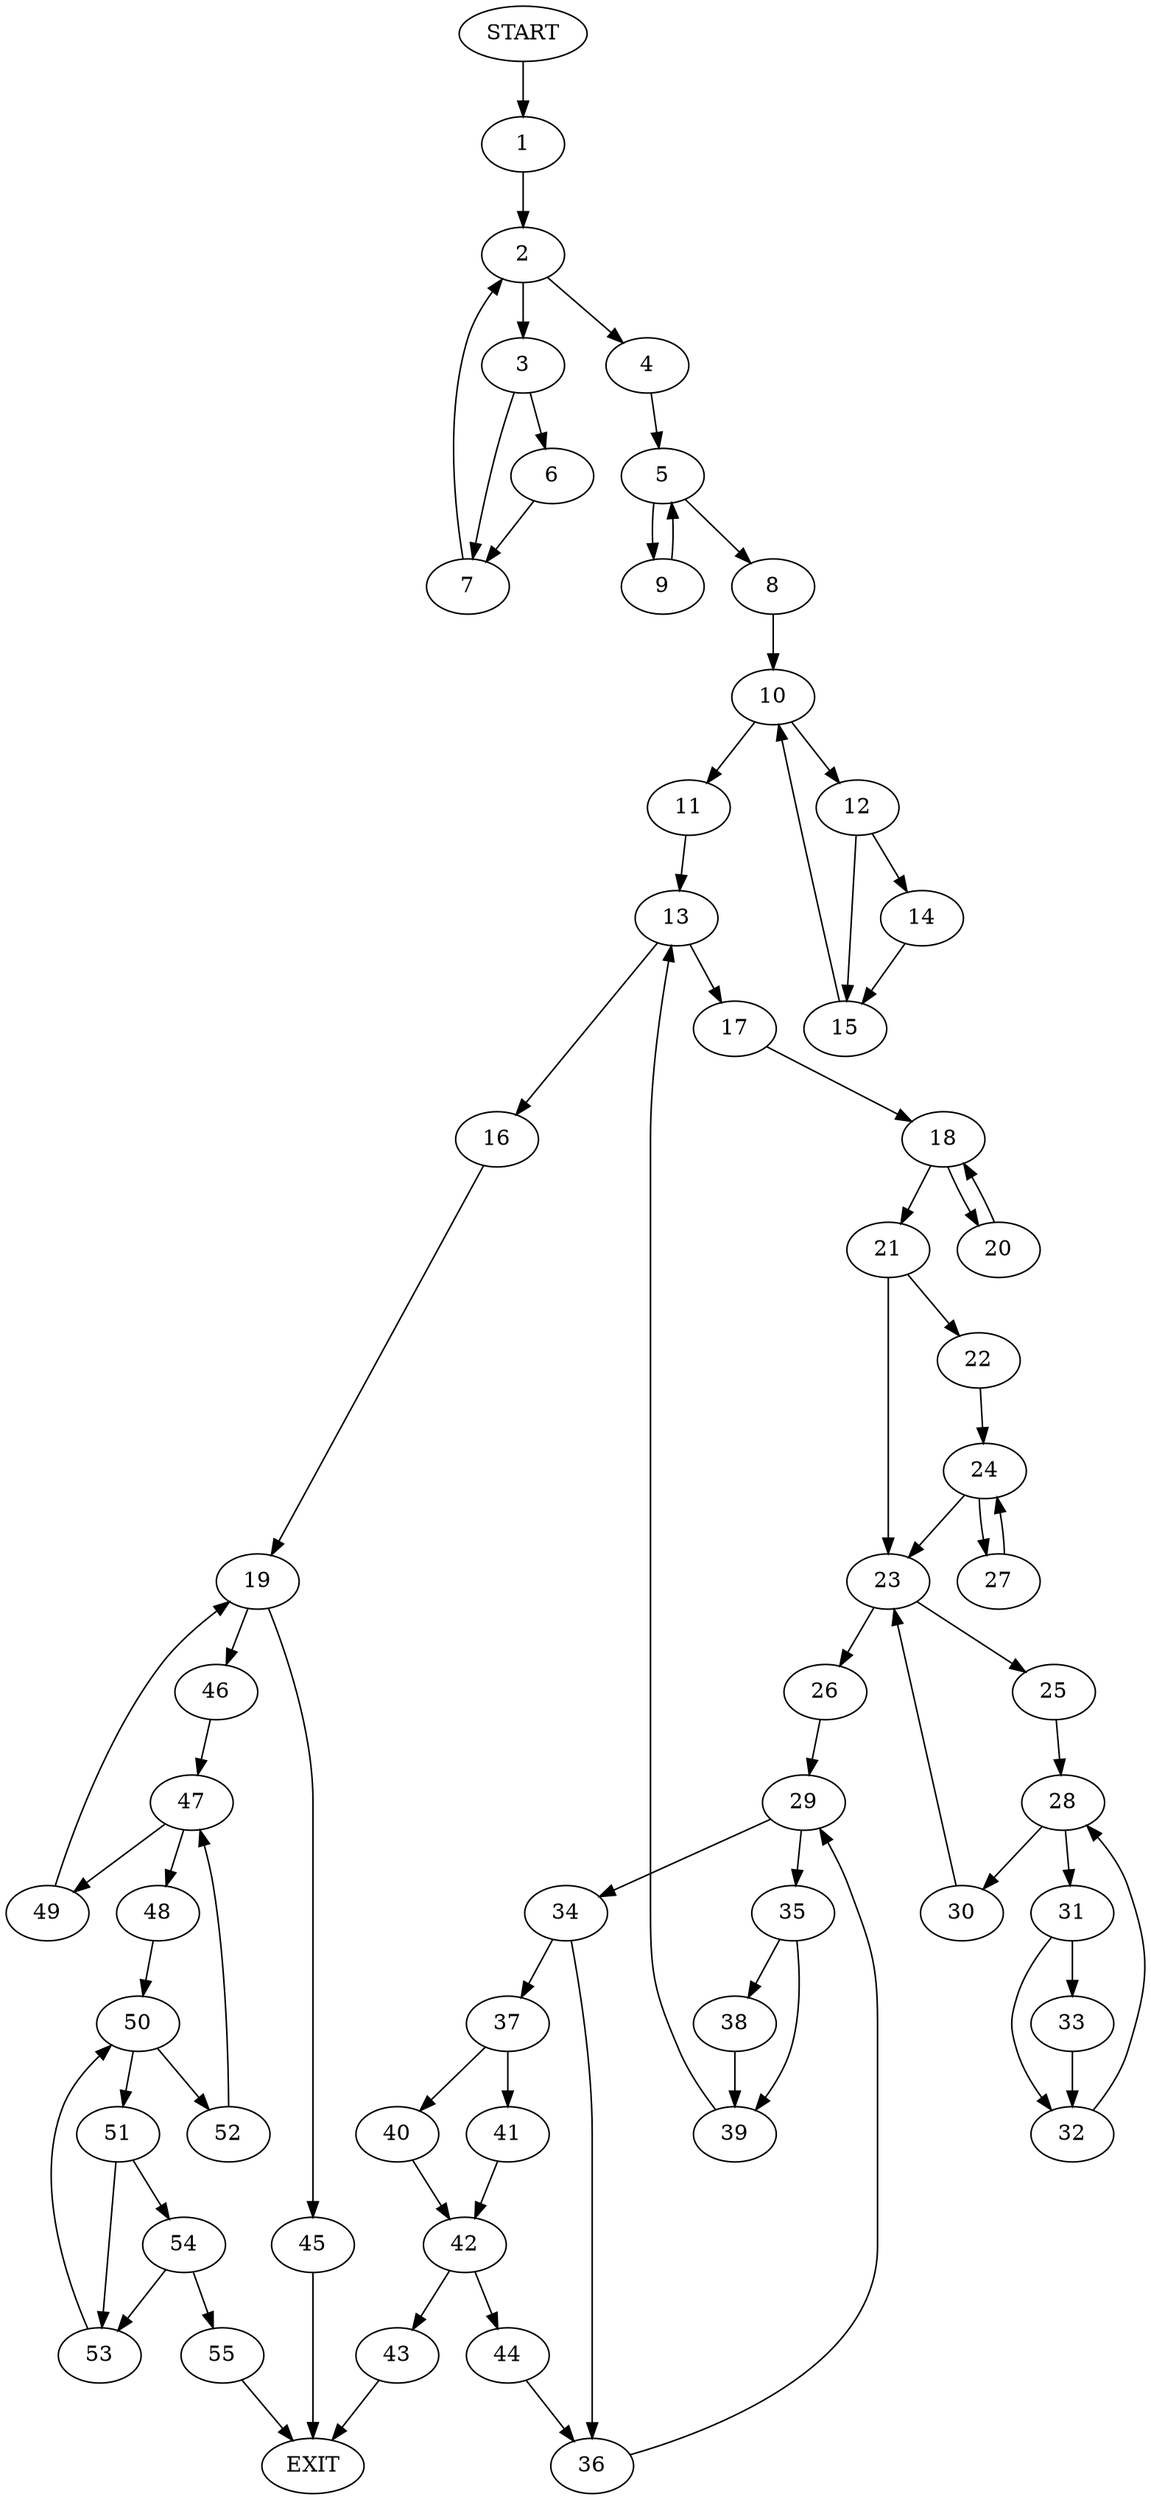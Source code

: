digraph {
0 [label="START"]
56 [label="EXIT"]
0 -> 1
1 -> 2
2 -> 3
2 -> 4
4 -> 5
3 -> 6
3 -> 7
6 -> 7
7 -> 2
5 -> 8
5 -> 9
9 -> 5
8 -> 10
10 -> 11
10 -> 12
11 -> 13
12 -> 14
12 -> 15
14 -> 15
15 -> 10
13 -> 16
13 -> 17
17 -> 18
16 -> 19
18 -> 20
18 -> 21
21 -> 22
21 -> 23
20 -> 18
22 -> 24
23 -> 25
23 -> 26
24 -> 27
24 -> 23
27 -> 24
25 -> 28
26 -> 29
28 -> 30
28 -> 31
30 -> 23
31 -> 32
31 -> 33
32 -> 28
33 -> 32
29 -> 34
29 -> 35
34 -> 36
34 -> 37
35 -> 38
35 -> 39
36 -> 29
37 -> 40
37 -> 41
40 -> 42
41 -> 42
42 -> 43
42 -> 44
43 -> 56
44 -> 36
38 -> 39
39 -> 13
19 -> 45
19 -> 46
45 -> 56
46 -> 47
47 -> 48
47 -> 49
49 -> 19
48 -> 50
50 -> 51
50 -> 52
52 -> 47
51 -> 53
51 -> 54
53 -> 50
54 -> 53
54 -> 55
55 -> 56
}
